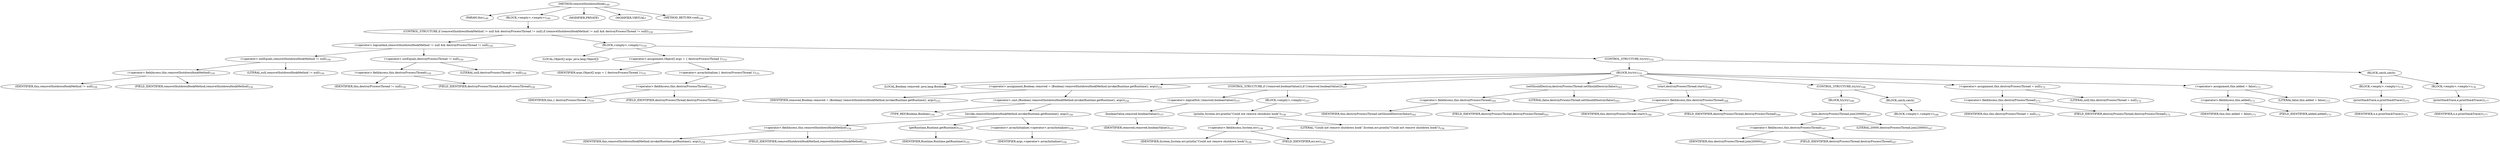 digraph "removeShutdownHook" {  
"238" [label = <(METHOD,removeShutdownHook)<SUB>149</SUB>> ]
"239" [label = <(PARAM,this)<SUB>149</SUB>> ]
"240" [label = <(BLOCK,&lt;empty&gt;,&lt;empty&gt;)<SUB>149</SUB>> ]
"241" [label = <(CONTROL_STRUCTURE,if (removeShutdownHookMethod != null &amp;&amp; destroyProcessThread != null),if (removeShutdownHookMethod != null &amp;&amp; destroyProcessThread != null))<SUB>150</SUB>> ]
"242" [label = <(&lt;operator&gt;.logicalAnd,removeShutdownHookMethod != null &amp;&amp; destroyProcessThread != null)<SUB>150</SUB>> ]
"243" [label = <(&lt;operator&gt;.notEquals,removeShutdownHookMethod != null)<SUB>150</SUB>> ]
"244" [label = <(&lt;operator&gt;.fieldAccess,this.removeShutdownHookMethod)<SUB>150</SUB>> ]
"245" [label = <(IDENTIFIER,this,removeShutdownHookMethod != null)<SUB>150</SUB>> ]
"246" [label = <(FIELD_IDENTIFIER,removeShutdownHookMethod,removeShutdownHookMethod)<SUB>150</SUB>> ]
"247" [label = <(LITERAL,null,removeShutdownHookMethod != null)<SUB>150</SUB>> ]
"248" [label = <(&lt;operator&gt;.notEquals,destroyProcessThread != null)<SUB>150</SUB>> ]
"249" [label = <(&lt;operator&gt;.fieldAccess,this.destroyProcessThread)<SUB>150</SUB>> ]
"250" [label = <(IDENTIFIER,this,destroyProcessThread != null)<SUB>150</SUB>> ]
"251" [label = <(FIELD_IDENTIFIER,destroyProcessThread,destroyProcessThread)<SUB>150</SUB>> ]
"252" [label = <(LITERAL,null,destroyProcessThread != null)<SUB>150</SUB>> ]
"253" [label = <(BLOCK,&lt;empty&gt;,&lt;empty&gt;)<SUB>150</SUB>> ]
"254" [label = <(LOCAL,Object[] args: java.lang.Object[])> ]
"255" [label = <(&lt;operator&gt;.assignment,Object[] args = { destroyProcessThread })<SUB>151</SUB>> ]
"256" [label = <(IDENTIFIER,args,Object[] args = { destroyProcessThread })<SUB>151</SUB>> ]
"257" [label = <(&lt;operator&gt;.arrayInitializer,{ destroyProcessThread })<SUB>151</SUB>> ]
"258" [label = <(&lt;operator&gt;.fieldAccess,this.destroyProcessThread)<SUB>151</SUB>> ]
"259" [label = <(IDENTIFIER,this,{ destroyProcessThread })<SUB>151</SUB>> ]
"260" [label = <(FIELD_IDENTIFIER,destroyProcessThread,destroyProcessThread)<SUB>151</SUB>> ]
"261" [label = <(CONTROL_STRUCTURE,try,try)<SUB>152</SUB>> ]
"262" [label = <(BLOCK,try,try)<SUB>152</SUB>> ]
"263" [label = <(LOCAL,Boolean removed: java.lang.Boolean)> ]
"264" [label = <(&lt;operator&gt;.assignment,Boolean removed = (Boolean) removeShutdownHookMethod.invoke(Runtime.getRuntime(), args))<SUB>153</SUB>> ]
"265" [label = <(IDENTIFIER,removed,Boolean removed = (Boolean) removeShutdownHookMethod.invoke(Runtime.getRuntime(), args))<SUB>153</SUB>> ]
"266" [label = <(&lt;operator&gt;.cast,(Boolean) removeShutdownHookMethod.invoke(Runtime.getRuntime(), args))<SUB>154</SUB>> ]
"267" [label = <(TYPE_REF,Boolean,Boolean)<SUB>154</SUB>> ]
"268" [label = <(invoke,removeShutdownHookMethod.invoke(Runtime.getRuntime(), args))<SUB>154</SUB>> ]
"269" [label = <(&lt;operator&gt;.fieldAccess,this.removeShutdownHookMethod)<SUB>154</SUB>> ]
"270" [label = <(IDENTIFIER,this,removeShutdownHookMethod.invoke(Runtime.getRuntime(), args))<SUB>154</SUB>> ]
"271" [label = <(FIELD_IDENTIFIER,removeShutdownHookMethod,removeShutdownHookMethod)<SUB>154</SUB>> ]
"272" [label = <(getRuntime,Runtime.getRuntime())<SUB>155</SUB>> ]
"273" [label = <(IDENTIFIER,Runtime,Runtime.getRuntime())<SUB>155</SUB>> ]
"274" [label = <(&lt;operator&gt;.arrayInitializer,&lt;operator&gt;.arrayInitializer)<SUB>154</SUB>> ]
"275" [label = <(IDENTIFIER,args,&lt;operator&gt;.arrayInitializer)<SUB>156</SUB>> ]
"276" [label = <(CONTROL_STRUCTURE,if (!removed.booleanValue()),if (!removed.booleanValue()))<SUB>157</SUB>> ]
"277" [label = <(&lt;operator&gt;.logicalNot,!removed.booleanValue())<SUB>157</SUB>> ]
"278" [label = <(booleanValue,removed.booleanValue())<SUB>157</SUB>> ]
"279" [label = <(IDENTIFIER,removed,removed.booleanValue())<SUB>157</SUB>> ]
"280" [label = <(BLOCK,&lt;empty&gt;,&lt;empty&gt;)<SUB>157</SUB>> ]
"281" [label = <(println,System.err.println(&quot;Could not remove shutdown hook&quot;))<SUB>158</SUB>> ]
"282" [label = <(&lt;operator&gt;.fieldAccess,System.err)<SUB>158</SUB>> ]
"283" [label = <(IDENTIFIER,System,System.err.println(&quot;Could not remove shutdown hook&quot;))<SUB>158</SUB>> ]
"284" [label = <(FIELD_IDENTIFIER,err,err)<SUB>158</SUB>> ]
"285" [label = <(LITERAL,&quot;Could not remove shutdown hook&quot;,System.err.println(&quot;Could not remove shutdown hook&quot;))<SUB>158</SUB>> ]
"286" [label = <(setShouldDestroy,destroyProcessThread.setShouldDestroy(false))<SUB>163</SUB>> ]
"287" [label = <(&lt;operator&gt;.fieldAccess,this.destroyProcessThread)<SUB>163</SUB>> ]
"288" [label = <(IDENTIFIER,this,destroyProcessThread.setShouldDestroy(false))<SUB>163</SUB>> ]
"289" [label = <(FIELD_IDENTIFIER,destroyProcessThread,destroyProcessThread)<SUB>163</SUB>> ]
"290" [label = <(LITERAL,false,destroyProcessThread.setShouldDestroy(false))<SUB>163</SUB>> ]
"291" [label = <(start,destroyProcessThread.start())<SUB>164</SUB>> ]
"292" [label = <(&lt;operator&gt;.fieldAccess,this.destroyProcessThread)<SUB>164</SUB>> ]
"293" [label = <(IDENTIFIER,this,destroyProcessThread.start())<SUB>164</SUB>> ]
"294" [label = <(FIELD_IDENTIFIER,destroyProcessThread,destroyProcessThread)<SUB>164</SUB>> ]
"295" [label = <(CONTROL_STRUCTURE,try,try)<SUB>166</SUB>> ]
"296" [label = <(BLOCK,try,try)<SUB>166</SUB>> ]
"297" [label = <(join,destroyProcessThread.join(20000))<SUB>167</SUB>> ]
"298" [label = <(&lt;operator&gt;.fieldAccess,this.destroyProcessThread)<SUB>167</SUB>> ]
"299" [label = <(IDENTIFIER,this,destroyProcessThread.join(20000))<SUB>167</SUB>> ]
"300" [label = <(FIELD_IDENTIFIER,destroyProcessThread,destroyProcessThread)<SUB>167</SUB>> ]
"301" [label = <(LITERAL,20000,destroyProcessThread.join(20000))<SUB>167</SUB>> ]
"302" [label = <(BLOCK,catch,catch)> ]
"303" [label = <(BLOCK,&lt;empty&gt;,&lt;empty&gt;)<SUB>168</SUB>> ]
"304" [label = <(&lt;operator&gt;.assignment,this.destroyProcessThread = null)<SUB>172</SUB>> ]
"305" [label = <(&lt;operator&gt;.fieldAccess,this.destroyProcessThread)<SUB>172</SUB>> ]
"306" [label = <(IDENTIFIER,this,this.destroyProcessThread = null)<SUB>172</SUB>> ]
"307" [label = <(FIELD_IDENTIFIER,destroyProcessThread,destroyProcessThread)<SUB>172</SUB>> ]
"308" [label = <(LITERAL,null,this.destroyProcessThread = null)<SUB>172</SUB>> ]
"309" [label = <(&lt;operator&gt;.assignment,this.added = false)<SUB>173</SUB>> ]
"310" [label = <(&lt;operator&gt;.fieldAccess,this.added)<SUB>173</SUB>> ]
"311" [label = <(IDENTIFIER,this,this.added = false)<SUB>173</SUB>> ]
"312" [label = <(FIELD_IDENTIFIER,added,added)<SUB>173</SUB>> ]
"313" [label = <(LITERAL,false,this.added = false)<SUB>173</SUB>> ]
"314" [label = <(BLOCK,catch,catch)> ]
"315" [label = <(BLOCK,&lt;empty&gt;,&lt;empty&gt;)<SUB>174</SUB>> ]
"316" [label = <(printStackTrace,e.printStackTrace())<SUB>175</SUB>> ]
"317" [label = <(IDENTIFIER,e,e.printStackTrace())<SUB>175</SUB>> ]
"318" [label = <(BLOCK,&lt;empty&gt;,&lt;empty&gt;)<SUB>176</SUB>> ]
"319" [label = <(printStackTrace,e.printStackTrace())<SUB>177</SUB>> ]
"320" [label = <(IDENTIFIER,e,e.printStackTrace())<SUB>177</SUB>> ]
"321" [label = <(MODIFIER,PRIVATE)> ]
"322" [label = <(MODIFIER,VIRTUAL)> ]
"323" [label = <(METHOD_RETURN,void)<SUB>149</SUB>> ]
  "238" -> "239" 
  "238" -> "240" 
  "238" -> "321" 
  "238" -> "322" 
  "238" -> "323" 
  "240" -> "241" 
  "241" -> "242" 
  "241" -> "253" 
  "242" -> "243" 
  "242" -> "248" 
  "243" -> "244" 
  "243" -> "247" 
  "244" -> "245" 
  "244" -> "246" 
  "248" -> "249" 
  "248" -> "252" 
  "249" -> "250" 
  "249" -> "251" 
  "253" -> "254" 
  "253" -> "255" 
  "253" -> "261" 
  "255" -> "256" 
  "255" -> "257" 
  "257" -> "258" 
  "258" -> "259" 
  "258" -> "260" 
  "261" -> "262" 
  "261" -> "314" 
  "262" -> "263" 
  "262" -> "264" 
  "262" -> "276" 
  "262" -> "286" 
  "262" -> "291" 
  "262" -> "295" 
  "262" -> "304" 
  "262" -> "309" 
  "264" -> "265" 
  "264" -> "266" 
  "266" -> "267" 
  "266" -> "268" 
  "268" -> "269" 
  "268" -> "272" 
  "268" -> "274" 
  "269" -> "270" 
  "269" -> "271" 
  "272" -> "273" 
  "274" -> "275" 
  "276" -> "277" 
  "276" -> "280" 
  "277" -> "278" 
  "278" -> "279" 
  "280" -> "281" 
  "281" -> "282" 
  "281" -> "285" 
  "282" -> "283" 
  "282" -> "284" 
  "286" -> "287" 
  "286" -> "290" 
  "287" -> "288" 
  "287" -> "289" 
  "291" -> "292" 
  "292" -> "293" 
  "292" -> "294" 
  "295" -> "296" 
  "295" -> "302" 
  "296" -> "297" 
  "297" -> "298" 
  "297" -> "301" 
  "298" -> "299" 
  "298" -> "300" 
  "302" -> "303" 
  "304" -> "305" 
  "304" -> "308" 
  "305" -> "306" 
  "305" -> "307" 
  "309" -> "310" 
  "309" -> "313" 
  "310" -> "311" 
  "310" -> "312" 
  "314" -> "315" 
  "314" -> "318" 
  "315" -> "316" 
  "316" -> "317" 
  "318" -> "319" 
  "319" -> "320" 
}
